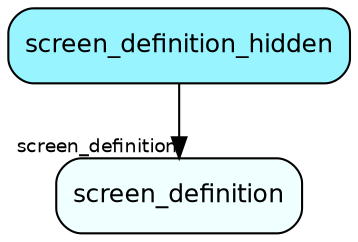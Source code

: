 digraph screen_definition_hidden  {
node [shape = box style="rounded, filled" fontname = "Helvetica" fontsize = "12" ]
edge [fontname = "Helvetica" fontsize = "9"]

screen_definition_hidden[fillcolor = "cadetblue1"]
screen_definition[fillcolor = "azure1"]
screen_definition_hidden -> screen_definition [headlabel = "screen_definition"]
}
